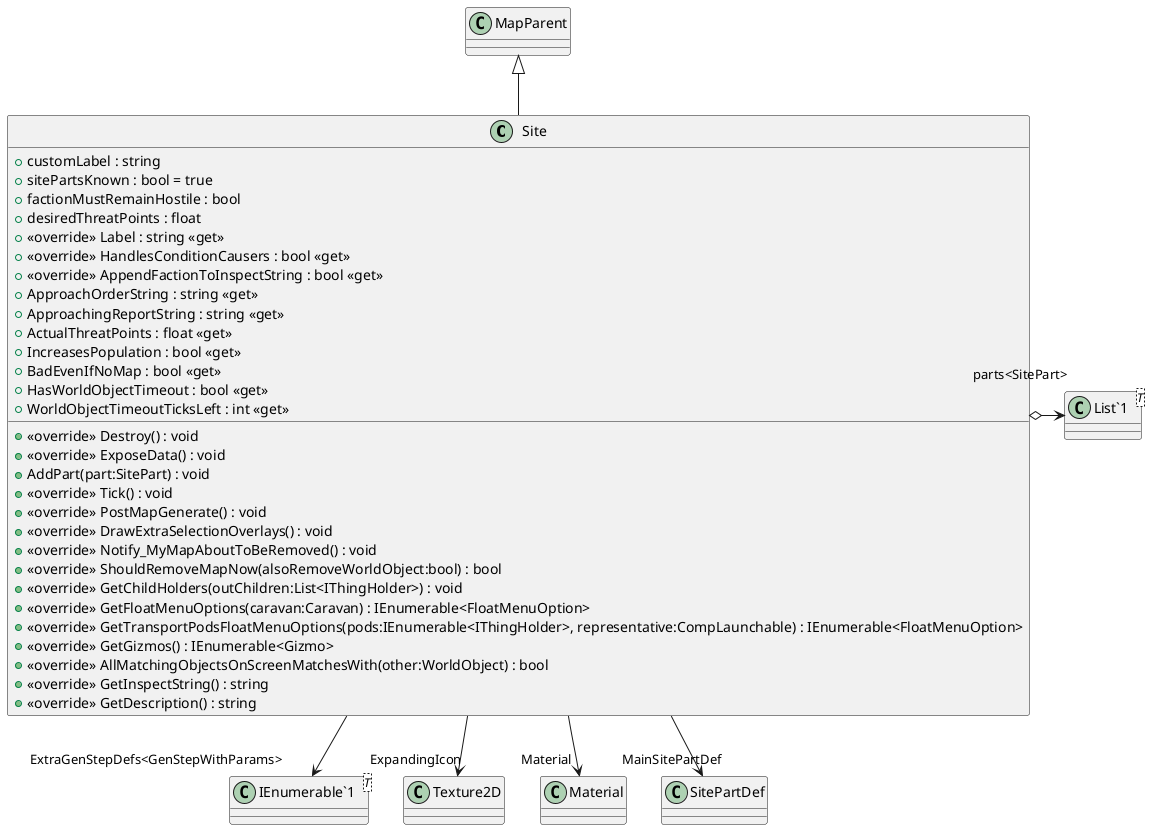 @startuml
class Site {
    + customLabel : string
    + sitePartsKnown : bool = true
    + factionMustRemainHostile : bool
    + desiredThreatPoints : float
    + <<override>> Label : string <<get>>
    + <<override>> HandlesConditionCausers : bool <<get>>
    + <<override>> AppendFactionToInspectString : bool <<get>>
    + ApproachOrderString : string <<get>>
    + ApproachingReportString : string <<get>>
    + ActualThreatPoints : float <<get>>
    + IncreasesPopulation : bool <<get>>
    + BadEvenIfNoMap : bool <<get>>
    + HasWorldObjectTimeout : bool <<get>>
    + WorldObjectTimeoutTicksLeft : int <<get>>
    + <<override>> Destroy() : void
    + <<override>> ExposeData() : void
    + AddPart(part:SitePart) : void
    + <<override>> Tick() : void
    + <<override>> PostMapGenerate() : void
    + <<override>> DrawExtraSelectionOverlays() : void
    + <<override>> Notify_MyMapAboutToBeRemoved() : void
    + <<override>> ShouldRemoveMapNow(alsoRemoveWorldObject:bool) : bool
    + <<override>> GetChildHolders(outChildren:List<IThingHolder>) : void
    + <<override>> GetFloatMenuOptions(caravan:Caravan) : IEnumerable<FloatMenuOption>
    + <<override>> GetTransportPodsFloatMenuOptions(pods:IEnumerable<IThingHolder>, representative:CompLaunchable) : IEnumerable<FloatMenuOption>
    + <<override>> GetGizmos() : IEnumerable<Gizmo>
    + <<override>> AllMatchingObjectsOnScreenMatchesWith(other:WorldObject) : bool
    + <<override>> GetInspectString() : string
    + <<override>> GetDescription() : string
}
class "List`1"<T> {
}
class "IEnumerable`1"<T> {
}
MapParent <|-- Site
Site o-> "parts<SitePart>" "List`1"
Site --> "ExpandingIcon" Texture2D
Site --> "Material" Material
Site --> "MainSitePartDef" SitePartDef
Site --> "ExtraGenStepDefs<GenStepWithParams>" "IEnumerable`1"
@enduml
